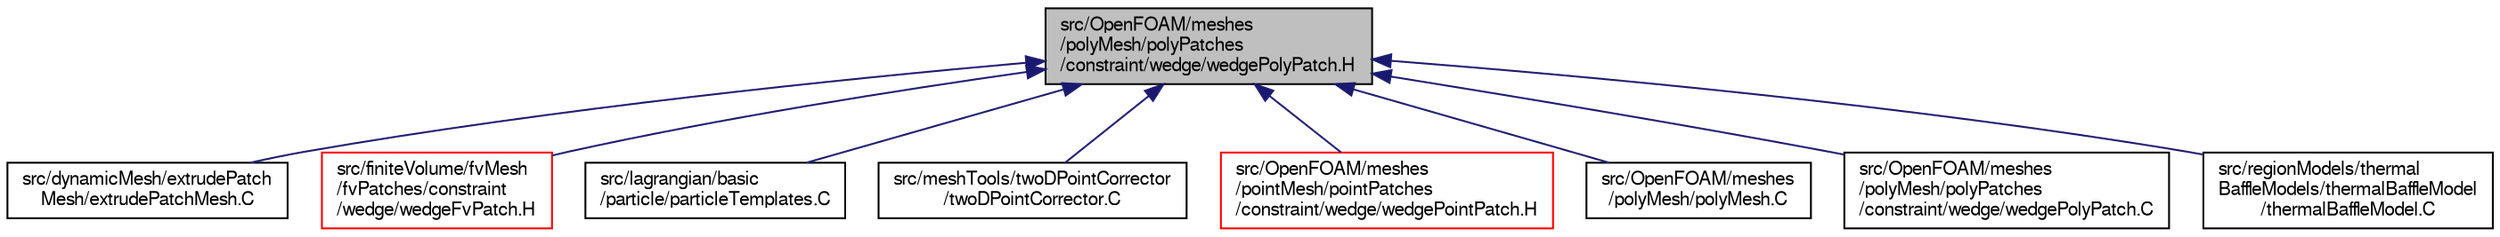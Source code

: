 digraph "src/OpenFOAM/meshes/polyMesh/polyPatches/constraint/wedge/wedgePolyPatch.H"
{
  bgcolor="transparent";
  edge [fontname="FreeSans",fontsize="10",labelfontname="FreeSans",labelfontsize="10"];
  node [fontname="FreeSans",fontsize="10",shape=record];
  Node152 [label="src/OpenFOAM/meshes\l/polyMesh/polyPatches\l/constraint/wedge/wedgePolyPatch.H",height=0.2,width=0.4,color="black", fillcolor="grey75", style="filled", fontcolor="black"];
  Node152 -> Node153 [dir="back",color="midnightblue",fontsize="10",style="solid",fontname="FreeSans"];
  Node153 [label="src/dynamicMesh/extrudePatch\lMesh/extrudePatchMesh.C",height=0.2,width=0.4,color="black",URL="$a00401.html"];
  Node152 -> Node154 [dir="back",color="midnightblue",fontsize="10",style="solid",fontname="FreeSans"];
  Node154 [label="src/finiteVolume/fvMesh\l/fvPatches/constraint\l/wedge/wedgeFvPatch.H",height=0.2,width=0.4,color="red",URL="$a03644.html"];
  Node152 -> Node167 [dir="back",color="midnightblue",fontsize="10",style="solid",fontname="FreeSans"];
  Node167 [label="src/lagrangian/basic\l/particle/particleTemplates.C",height=0.2,width=0.4,color="black",URL="$a04901.html"];
  Node152 -> Node168 [dir="back",color="midnightblue",fontsize="10",style="solid",fontname="FreeSans"];
  Node168 [label="src/meshTools/twoDPointCorrector\l/twoDPointCorrector.C",height=0.2,width=0.4,color="black",URL="$a08267.html"];
  Node152 -> Node169 [dir="back",color="midnightblue",fontsize="10",style="solid",fontname="FreeSans"];
  Node169 [label="src/OpenFOAM/meshes\l/pointMesh/pointPatches\l/constraint/wedge/wedgePointPatch.H",height=0.2,width=0.4,color="red",URL="$a11486.html"];
  Node152 -> Node175 [dir="back",color="midnightblue",fontsize="10",style="solid",fontname="FreeSans"];
  Node175 [label="src/OpenFOAM/meshes\l/polyMesh/polyMesh.C",height=0.2,width=0.4,color="black",URL="$a11627.html"];
  Node152 -> Node176 [dir="back",color="midnightblue",fontsize="10",style="solid",fontname="FreeSans"];
  Node176 [label="src/OpenFOAM/meshes\l/polyMesh/polyPatches\l/constraint/wedge/wedgePolyPatch.C",height=0.2,width=0.4,color="black",URL="$a11738.html"];
  Node152 -> Node177 [dir="back",color="midnightblue",fontsize="10",style="solid",fontname="FreeSans"];
  Node177 [label="src/regionModels/thermal\lBaffleModels/thermalBaffleModel\l/thermalBaffleModel.C",height=0.2,width=0.4,color="black",URL="$a14438.html"];
}
